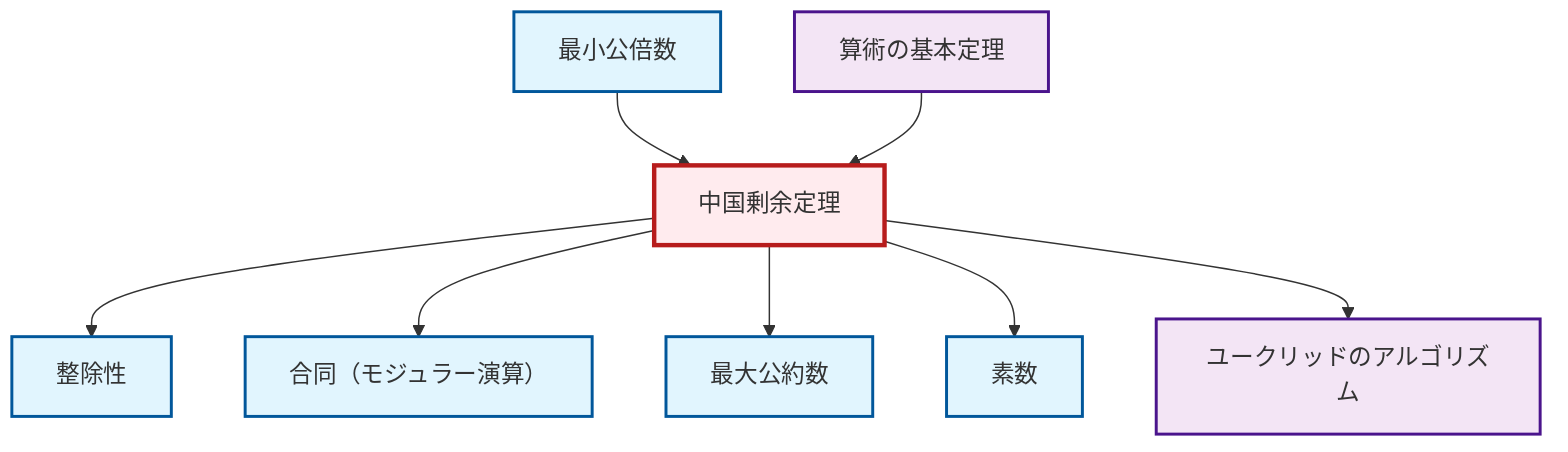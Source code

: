 graph TD
    classDef definition fill:#e1f5fe,stroke:#01579b,stroke-width:2px
    classDef theorem fill:#f3e5f5,stroke:#4a148c,stroke-width:2px
    classDef axiom fill:#fff3e0,stroke:#e65100,stroke-width:2px
    classDef example fill:#e8f5e9,stroke:#1b5e20,stroke-width:2px
    classDef current fill:#ffebee,stroke:#b71c1c,stroke-width:3px
    def-congruence["合同（モジュラー演算）"]:::definition
    thm-euclidean-algorithm["ユークリッドのアルゴリズム"]:::theorem
    def-divisibility["整除性"]:::definition
    def-lcm["最小公倍数"]:::definition
    thm-chinese-remainder["中国剰余定理"]:::theorem
    thm-fundamental-arithmetic["算術の基本定理"]:::theorem
    def-gcd["最大公約数"]:::definition
    def-prime["素数"]:::definition
    def-lcm --> thm-chinese-remainder
    thm-chinese-remainder --> def-divisibility
    thm-fundamental-arithmetic --> thm-chinese-remainder
    thm-chinese-remainder --> def-congruence
    thm-chinese-remainder --> def-gcd
    thm-chinese-remainder --> def-prime
    thm-chinese-remainder --> thm-euclidean-algorithm
    class thm-chinese-remainder current